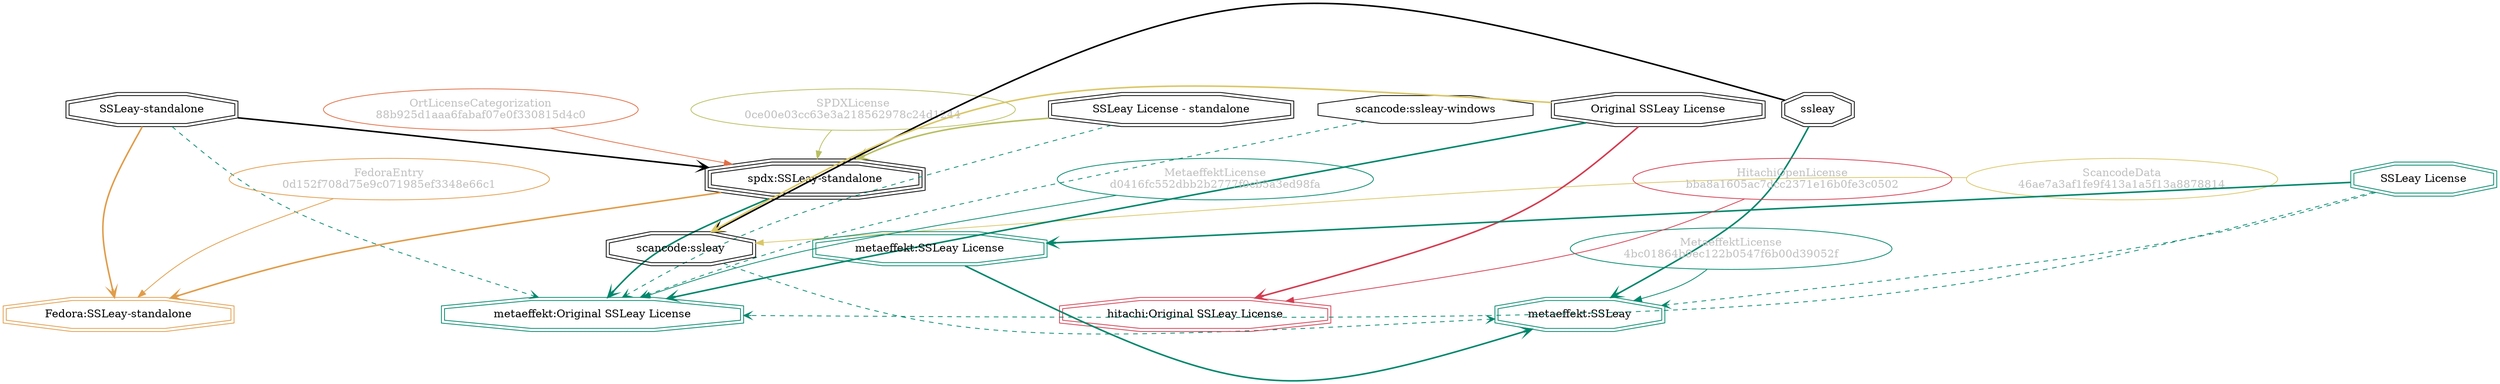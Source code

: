strict digraph {
    node [shape=box];
    graph [splines=curved];
    3932 [label="SPDXLicense\n0ce00e03cc63e3a218562978c24d1244"
         ,fontcolor=gray
         ,color="#b8bf62"
         ,fillcolor="beige;1"
         ,shape=ellipse];
    3933 [label="spdx:SSLeay-standalone"
         ,shape=tripleoctagon];
    3934 [label="SSLeay-standalone"
         ,shape=doubleoctagon];
    3935 [label="SSLeay License - standalone"
         ,shape=doubleoctagon];
    8385 [label="FedoraEntry\n0d152f708d75e9c071985ef3348e66c1"
         ,fontcolor=gray
         ,color="#e09d4b"
         ,fillcolor="beige;1"
         ,shape=ellipse];
    8386 [label="Fedora:SSLeay-standalone"
         ,color="#e09d4b"
         ,shape=doubleoctagon];
    23686 [label="scancode:ssleay-windows"
          ,shape=octagon];
    23692 [label="ScancodeData\n46ae7a3af1fe9f413a1a5f13a8878814"
          ,fontcolor=gray
          ,color="#dac767"
          ,fillcolor="beige;1"
          ,shape=ellipse];
    23693 [label="scancode:ssleay"
          ,shape=doubleoctagon];
    23694 [label=ssleay
          ,shape=doubleoctagon];
    23695 [label="Original SSLeay License"
          ,shape=doubleoctagon];
    35207 [label="OrtLicenseCategorization\n88b925d1aaa6fabaf07e0f330815d4c0"
          ,fontcolor=gray
          ,color="#e06f45"
          ,fillcolor="beige;1"
          ,shape=ellipse];
    46112 [label="MetaeffektLicense\nd0416fc552dbb2b2777f0cb5a3ed98fa"
          ,fontcolor=gray
          ,color="#00876c"
          ,fillcolor="beige;1"
          ,shape=ellipse];
    46113 [label="metaeffekt:Original SSLeay License"
          ,color="#00876c"
          ,shape=doubleoctagon];
    46114 [label="SSLeay License"
          ,color="#00876c"
          ,shape=doubleoctagon];
    48256 [label="MetaeffektLicense\n4bc01864b9ec122b0547f6b00d39052f"
          ,fontcolor=gray
          ,color="#00876c"
          ,fillcolor="beige;1"
          ,shape=ellipse];
    48257 [label="metaeffekt:SSLeay"
          ,color="#00876c"
          ,shape=doubleoctagon];
    48258 [label="metaeffekt:SSLeay License"
          ,color="#00876c"
          ,shape=doubleoctagon];
    51395 [label="HitachiOpenLicense\nbba8a1605ac7dcc2371e16b0fe3c0502"
          ,fontcolor=gray
          ,color="#d43d51"
          ,fillcolor="beige;1"
          ,shape=ellipse];
    51396 [label="hitachi:Original SSLeay License"
          ,color="#d43d51"
          ,shape=doubleoctagon];
    3932 -> 3933 [weight=0.5
                 ,color="#b8bf62"];
    3933 -> 8386 [style=bold
                 ,arrowhead=vee
                 ,weight=0.7
                 ,color="#e09d4b"];
    3933 -> 46113 [style=bold
                  ,arrowhead=vee
                  ,weight=0.7
                  ,color="#00876c"];
    3934 -> 3933 [style=bold
                 ,arrowhead=vee
                 ,weight=0.7];
    3934 -> 8386 [style=bold
                 ,arrowhead=vee
                 ,weight=0.7
                 ,color="#e09d4b"];
    3934 -> 46113 [style=dashed
                  ,arrowhead=vee
                  ,weight=0.5
                  ,color="#00876c"];
    3935 -> 3933 [style=bold
                 ,arrowhead=vee
                 ,weight=0.7
                 ,color="#b8bf62"];
    3935 -> 46113 [style=dashed
                  ,arrowhead=vee
                  ,weight=0.5
                  ,color="#00876c"];
    8385 -> 8386 [weight=0.5
                 ,color="#e09d4b"];
    23686 -> 46113 [style=dashed
                   ,arrowhead=vee
                   ,weight=0.5
                   ,color="#00876c"];
    23692 -> 23693 [weight=0.5
                   ,color="#dac767"];
    23693 -> 48257 [style=dashed
                   ,arrowhead=vee
                   ,weight=0.5
                   ,color="#00876c"];
    23694 -> 23693 [style=bold
                   ,arrowhead=vee
                   ,weight=0.7];
    23694 -> 48257 [style=bold
                   ,arrowhead=vee
                   ,weight=0.7
                   ,color="#00876c"];
    23695 -> 23693 [style=bold
                   ,arrowhead=vee
                   ,weight=0.7
                   ,color="#dac767"];
    23695 -> 46113 [style=bold
                   ,arrowhead=vee
                   ,weight=0.7
                   ,color="#00876c"];
    23695 -> 46113 [style=bold
                   ,arrowhead=vee
                   ,weight=0.7
                   ,color="#00876c"];
    23695 -> 51396 [style=bold
                   ,arrowhead=vee
                   ,weight=0.7
                   ,color="#d43d51"];
    35207 -> 3933 [weight=0.5
                  ,color="#e06f45"];
    46112 -> 46113 [weight=0.5
                   ,color="#00876c"];
    46114 -> 46113 [style=dashed
                   ,arrowhead=vee
                   ,weight=0.5
                   ,color="#00876c"];
    46114 -> 48257 [style=dashed
                   ,arrowhead=vee
                   ,weight=0.5
                   ,color="#00876c"];
    46114 -> 48258 [style=bold
                   ,arrowhead=vee
                   ,weight=0.7
                   ,color="#00876c"];
    48256 -> 48257 [weight=0.5
                   ,color="#00876c"];
    48258 -> 48257 [style=bold
                   ,arrowhead=vee
                   ,weight=0.7
                   ,color="#00876c"];
    51395 -> 51396 [weight=0.5
                   ,color="#d43d51"];
}
